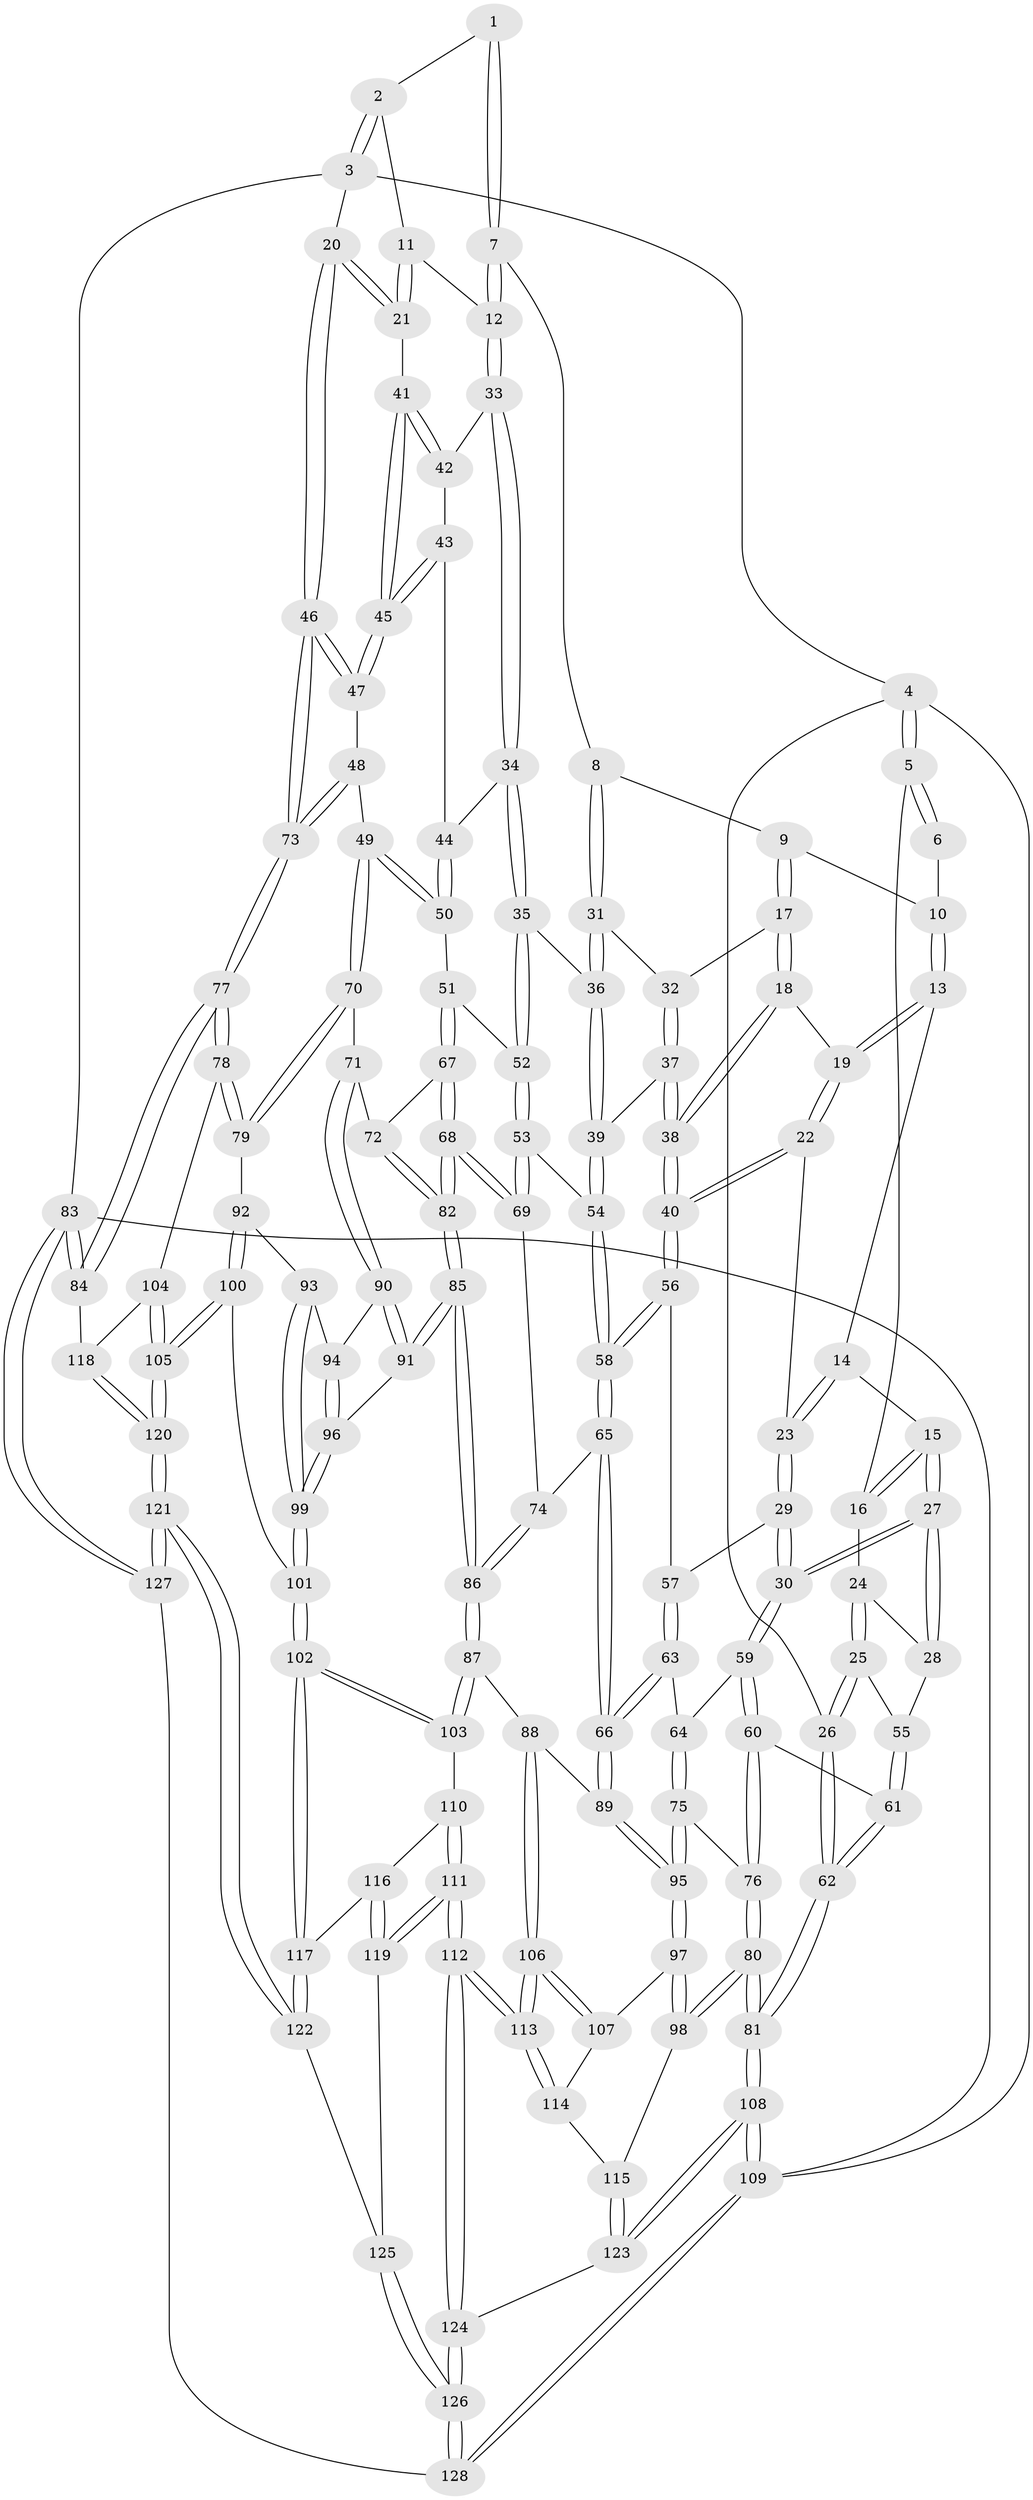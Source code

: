// coarse degree distribution, {3: 0.23076923076923078, 5: 0.23076923076923078, 4: 0.4358974358974359, 2: 0.07692307692307693, 6: 0.02564102564102564}
// Generated by graph-tools (version 1.1) at 2025/38/03/04/25 23:38:25]
// undirected, 128 vertices, 317 edges
graph export_dot {
  node [color=gray90,style=filled];
  1 [pos="+0.6446153582231137+0"];
  2 [pos="+0.9927792408273675+0"];
  3 [pos="+1+0"];
  4 [pos="+0+0"];
  5 [pos="+0+0"];
  6 [pos="+0.38257997479971795+0"];
  7 [pos="+0.654934455339803+0.12080169589620735"];
  8 [pos="+0.5954719039538741+0.12106995042598101"];
  9 [pos="+0.4586650783371594+0.04194987578471547"];
  10 [pos="+0.40860702285650297+0"];
  11 [pos="+0.7724739197686568+0.09876785190619984"];
  12 [pos="+0.6870188695220294+0.14021046990044114"];
  13 [pos="+0.28102662831007647+0.1305532083493745"];
  14 [pos="+0.26534715112635443+0.13282258256790652"];
  15 [pos="+0.18274685731527157+0.12390081960965607"];
  16 [pos="+0.1453604010448336+0.09576921191066581"];
  17 [pos="+0.40415454042296617+0.18647172506178608"];
  18 [pos="+0.40271113643299417+0.18744654204004685"];
  19 [pos="+0.3724015725156798+0.1967907271542911"];
  20 [pos="+1+0.06190697790268297"];
  21 [pos="+0.9568256948831114+0.19135195949741166"];
  22 [pos="+0.30359648499597763+0.3095750881077199"];
  23 [pos="+0.27574196082471253+0.31866472866779755"];
  24 [pos="+0.11843768430669771+0.14714198079692528"];
  25 [pos="+0+0.30173644721397747"];
  26 [pos="+0+0.2796997488426067"];
  27 [pos="+0.2152961953674534+0.3433199171359799"];
  28 [pos="+0.10500881790055518+0.3098040627868547"];
  29 [pos="+0.22571136133857891+0.3447564250475928"];
  30 [pos="+0.21874986391425402+0.3462062600645154"];
  31 [pos="+0.5247040582888906+0.21496823674285478"];
  32 [pos="+0.45747032475944416+0.20739020553191967"];
  33 [pos="+0.6984593672432381+0.2110950949548111"];
  34 [pos="+0.6822842644045957+0.2719738506620399"];
  35 [pos="+0.6648661264142263+0.29735567495305015"];
  36 [pos="+0.539246310999459+0.2883443079014134"];
  37 [pos="+0.4809372586325797+0.3478068876731778"];
  38 [pos="+0.4554873090997759+0.35471073813045567"];
  39 [pos="+0.4817748847520591+0.34770901334592647"];
  40 [pos="+0.4401851214598755+0.3638412673240081"];
  41 [pos="+0.896351811149569+0.2575742974071307"];
  42 [pos="+0.8204883478819618+0.24928369301585923"];
  43 [pos="+0.7815417034280975+0.3225395605383289"];
  44 [pos="+0.7764738574957993+0.3245118510030693"];
  45 [pos="+0.8843901158969907+0.315914489082078"];
  46 [pos="+1+0.41776216975345337"];
  47 [pos="+0.8856489691547492+0.33369775019726045"];
  48 [pos="+0.8672456681520991+0.42774942060805715"];
  49 [pos="+0.8519971535256268+0.4435608371995878"];
  50 [pos="+0.7934317369106169+0.4225603672046292"];
  51 [pos="+0.6941209615345735+0.4234815643628408"];
  52 [pos="+0.6617224160569836+0.40742914206045344"];
  53 [pos="+0.615625210293849+0.4348697751705178"];
  54 [pos="+0.5693962846921699+0.4184184276745263"];
  55 [pos="+0+0.3131763791931194"];
  56 [pos="+0.4342507682842761+0.38898033247149616"];
  57 [pos="+0.34146250811761986+0.4433634545923994"];
  58 [pos="+0.44879677929257744+0.5035819591468776"];
  59 [pos="+0.19842864857190748+0.4209489475179568"];
  60 [pos="+0.14258156378557568+0.4814771296299592"];
  61 [pos="+0.0602051409573043+0.4507044882008816"];
  62 [pos="+0+0.6712688924652451"];
  63 [pos="+0.35124349668651367+0.5395192147318824"];
  64 [pos="+0.26805282325423+0.49927840715926275"];
  65 [pos="+0.44641980548231064+0.5182920302043382"];
  66 [pos="+0.3720489458109601+0.5654872609219638"];
  67 [pos="+0.715746343327357+0.5128315131147085"];
  68 [pos="+0.6097666072251529+0.5510509261915864"];
  69 [pos="+0.6030460483951816+0.4846279450532186"];
  70 [pos="+0.855610087767258+0.5165088915020918"];
  71 [pos="+0.7545618528991496+0.5597031912998974"];
  72 [pos="+0.7318562709140947+0.5377692211254559"];
  73 [pos="+1+0.426480157531532"];
  74 [pos="+0.454277886254789+0.5213628941614229"];
  75 [pos="+0.2122846168193321+0.5909783755490096"];
  76 [pos="+0.12936561377810205+0.5753007829773614"];
  77 [pos="+1+0.6472463451484898"];
  78 [pos="+1+0.6518559687267379"];
  79 [pos="+0.9333759720003093+0.6136774351210597"];
  80 [pos="+0+0.754511589135396"];
  81 [pos="+0+0.8160399309450435"];
  82 [pos="+0.6078085725601704+0.5722176380068983"];
  83 [pos="+1+1"];
  84 [pos="+1+0.8075146498772126"];
  85 [pos="+0.5942851882453478+0.6298556224776523"];
  86 [pos="+0.59174348711435+0.631691549581954"];
  87 [pos="+0.5774998467329134+0.6573873554065478"];
  88 [pos="+0.4857972581481038+0.6794582400597217"];
  89 [pos="+0.3640722882552074+0.5980621679647339"];
  90 [pos="+0.7445721414617301+0.5852830512672171"];
  91 [pos="+0.6962508925780845+0.6387318844951717"];
  92 [pos="+0.878109720128031+0.6411379357173513"];
  93 [pos="+0.8276459327205247+0.6482354240651035"];
  94 [pos="+0.8010786814260344+0.6333978802306589"];
  95 [pos="+0.31452998194912407+0.648579022345913"];
  96 [pos="+0.717950222839704+0.6673290538336217"];
  97 [pos="+0.31161890405253756+0.6612460517432669"];
  98 [pos="+0.16755602425394006+0.7580837593643396"];
  99 [pos="+0.7457865765405315+0.7114029092739547"];
  100 [pos="+0.7948158618843745+0.7817013787119448"];
  101 [pos="+0.7537892623789063+0.7756839724553111"];
  102 [pos="+0.7493977233788881+0.7788965886764647"];
  103 [pos="+0.5790582640503569+0.6643170419103008"];
  104 [pos="+0.9037662219200108+0.7811152283504341"];
  105 [pos="+0.8405023763774082+0.8039151370863653"];
  106 [pos="+0.42564161845666937+0.802319971789999"];
  107 [pos="+0.32106474883737424+0.6810845583403868"];
  108 [pos="+0+1"];
  109 [pos="+0+1"];
  110 [pos="+0.5891315024082987+0.7629746538964017"];
  111 [pos="+0.5176241979309643+0.8666796316763471"];
  112 [pos="+0.4587609539887325+0.9134358212770722"];
  113 [pos="+0.43331023127225643+0.8586623666329681"];
  114 [pos="+0.2956361496809704+0.805756502426746"];
  115 [pos="+0.24310659024482592+0.8184080543725577"];
  116 [pos="+0.697642094042526+0.8004308801489797"];
  117 [pos="+0.739635938818447+0.7882167578832665"];
  118 [pos="+0.9406258196260161+0.849022722657907"];
  119 [pos="+0.658688413248977+0.8625235860978125"];
  120 [pos="+0.8784483492626703+1"];
  121 [pos="+0.8784610852823853+1"];
  122 [pos="+0.7485574381826771+0.9157648899835333"];
  123 [pos="+0.25786839597770733+0.9163787747821839"];
  124 [pos="+0.45279549875222824+0.9547962752309456"];
  125 [pos="+0.6689987715899309+0.8960688294818211"];
  126 [pos="+0.5125979181631867+1"];
  127 [pos="+0.9118672417678181+1"];
  128 [pos="+0.5133029359965119+1"];
  1 -- 2;
  1 -- 7;
  1 -- 7;
  2 -- 3;
  2 -- 3;
  2 -- 11;
  3 -- 4;
  3 -- 20;
  3 -- 83;
  4 -- 5;
  4 -- 5;
  4 -- 26;
  4 -- 109;
  5 -- 6;
  5 -- 6;
  5 -- 16;
  6 -- 10;
  7 -- 8;
  7 -- 12;
  7 -- 12;
  8 -- 9;
  8 -- 31;
  8 -- 31;
  9 -- 10;
  9 -- 17;
  9 -- 17;
  10 -- 13;
  10 -- 13;
  11 -- 12;
  11 -- 21;
  11 -- 21;
  12 -- 33;
  12 -- 33;
  13 -- 14;
  13 -- 19;
  13 -- 19;
  14 -- 15;
  14 -- 23;
  14 -- 23;
  15 -- 16;
  15 -- 16;
  15 -- 27;
  15 -- 27;
  16 -- 24;
  17 -- 18;
  17 -- 18;
  17 -- 32;
  18 -- 19;
  18 -- 38;
  18 -- 38;
  19 -- 22;
  19 -- 22;
  20 -- 21;
  20 -- 21;
  20 -- 46;
  20 -- 46;
  21 -- 41;
  22 -- 23;
  22 -- 40;
  22 -- 40;
  23 -- 29;
  23 -- 29;
  24 -- 25;
  24 -- 25;
  24 -- 28;
  25 -- 26;
  25 -- 26;
  25 -- 55;
  26 -- 62;
  26 -- 62;
  27 -- 28;
  27 -- 28;
  27 -- 30;
  27 -- 30;
  28 -- 55;
  29 -- 30;
  29 -- 30;
  29 -- 57;
  30 -- 59;
  30 -- 59;
  31 -- 32;
  31 -- 36;
  31 -- 36;
  32 -- 37;
  32 -- 37;
  33 -- 34;
  33 -- 34;
  33 -- 42;
  34 -- 35;
  34 -- 35;
  34 -- 44;
  35 -- 36;
  35 -- 52;
  35 -- 52;
  36 -- 39;
  36 -- 39;
  37 -- 38;
  37 -- 38;
  37 -- 39;
  38 -- 40;
  38 -- 40;
  39 -- 54;
  39 -- 54;
  40 -- 56;
  40 -- 56;
  41 -- 42;
  41 -- 42;
  41 -- 45;
  41 -- 45;
  42 -- 43;
  43 -- 44;
  43 -- 45;
  43 -- 45;
  44 -- 50;
  44 -- 50;
  45 -- 47;
  45 -- 47;
  46 -- 47;
  46 -- 47;
  46 -- 73;
  46 -- 73;
  47 -- 48;
  48 -- 49;
  48 -- 73;
  48 -- 73;
  49 -- 50;
  49 -- 50;
  49 -- 70;
  49 -- 70;
  50 -- 51;
  51 -- 52;
  51 -- 67;
  51 -- 67;
  52 -- 53;
  52 -- 53;
  53 -- 54;
  53 -- 69;
  53 -- 69;
  54 -- 58;
  54 -- 58;
  55 -- 61;
  55 -- 61;
  56 -- 57;
  56 -- 58;
  56 -- 58;
  57 -- 63;
  57 -- 63;
  58 -- 65;
  58 -- 65;
  59 -- 60;
  59 -- 60;
  59 -- 64;
  60 -- 61;
  60 -- 76;
  60 -- 76;
  61 -- 62;
  61 -- 62;
  62 -- 81;
  62 -- 81;
  63 -- 64;
  63 -- 66;
  63 -- 66;
  64 -- 75;
  64 -- 75;
  65 -- 66;
  65 -- 66;
  65 -- 74;
  66 -- 89;
  66 -- 89;
  67 -- 68;
  67 -- 68;
  67 -- 72;
  68 -- 69;
  68 -- 69;
  68 -- 82;
  68 -- 82;
  69 -- 74;
  70 -- 71;
  70 -- 79;
  70 -- 79;
  71 -- 72;
  71 -- 90;
  71 -- 90;
  72 -- 82;
  72 -- 82;
  73 -- 77;
  73 -- 77;
  74 -- 86;
  74 -- 86;
  75 -- 76;
  75 -- 95;
  75 -- 95;
  76 -- 80;
  76 -- 80;
  77 -- 78;
  77 -- 78;
  77 -- 84;
  77 -- 84;
  78 -- 79;
  78 -- 79;
  78 -- 104;
  79 -- 92;
  80 -- 81;
  80 -- 81;
  80 -- 98;
  80 -- 98;
  81 -- 108;
  81 -- 108;
  82 -- 85;
  82 -- 85;
  83 -- 84;
  83 -- 84;
  83 -- 127;
  83 -- 127;
  83 -- 109;
  84 -- 118;
  85 -- 86;
  85 -- 86;
  85 -- 91;
  85 -- 91;
  86 -- 87;
  86 -- 87;
  87 -- 88;
  87 -- 103;
  87 -- 103;
  88 -- 89;
  88 -- 106;
  88 -- 106;
  89 -- 95;
  89 -- 95;
  90 -- 91;
  90 -- 91;
  90 -- 94;
  91 -- 96;
  92 -- 93;
  92 -- 100;
  92 -- 100;
  93 -- 94;
  93 -- 99;
  93 -- 99;
  94 -- 96;
  94 -- 96;
  95 -- 97;
  95 -- 97;
  96 -- 99;
  96 -- 99;
  97 -- 98;
  97 -- 98;
  97 -- 107;
  98 -- 115;
  99 -- 101;
  99 -- 101;
  100 -- 101;
  100 -- 105;
  100 -- 105;
  101 -- 102;
  101 -- 102;
  102 -- 103;
  102 -- 103;
  102 -- 117;
  102 -- 117;
  103 -- 110;
  104 -- 105;
  104 -- 105;
  104 -- 118;
  105 -- 120;
  105 -- 120;
  106 -- 107;
  106 -- 107;
  106 -- 113;
  106 -- 113;
  107 -- 114;
  108 -- 109;
  108 -- 109;
  108 -- 123;
  108 -- 123;
  109 -- 128;
  109 -- 128;
  110 -- 111;
  110 -- 111;
  110 -- 116;
  111 -- 112;
  111 -- 112;
  111 -- 119;
  111 -- 119;
  112 -- 113;
  112 -- 113;
  112 -- 124;
  112 -- 124;
  113 -- 114;
  113 -- 114;
  114 -- 115;
  115 -- 123;
  115 -- 123;
  116 -- 117;
  116 -- 119;
  116 -- 119;
  117 -- 122;
  117 -- 122;
  118 -- 120;
  118 -- 120;
  119 -- 125;
  120 -- 121;
  120 -- 121;
  121 -- 122;
  121 -- 122;
  121 -- 127;
  121 -- 127;
  122 -- 125;
  123 -- 124;
  124 -- 126;
  124 -- 126;
  125 -- 126;
  125 -- 126;
  126 -- 128;
  126 -- 128;
  127 -- 128;
}
